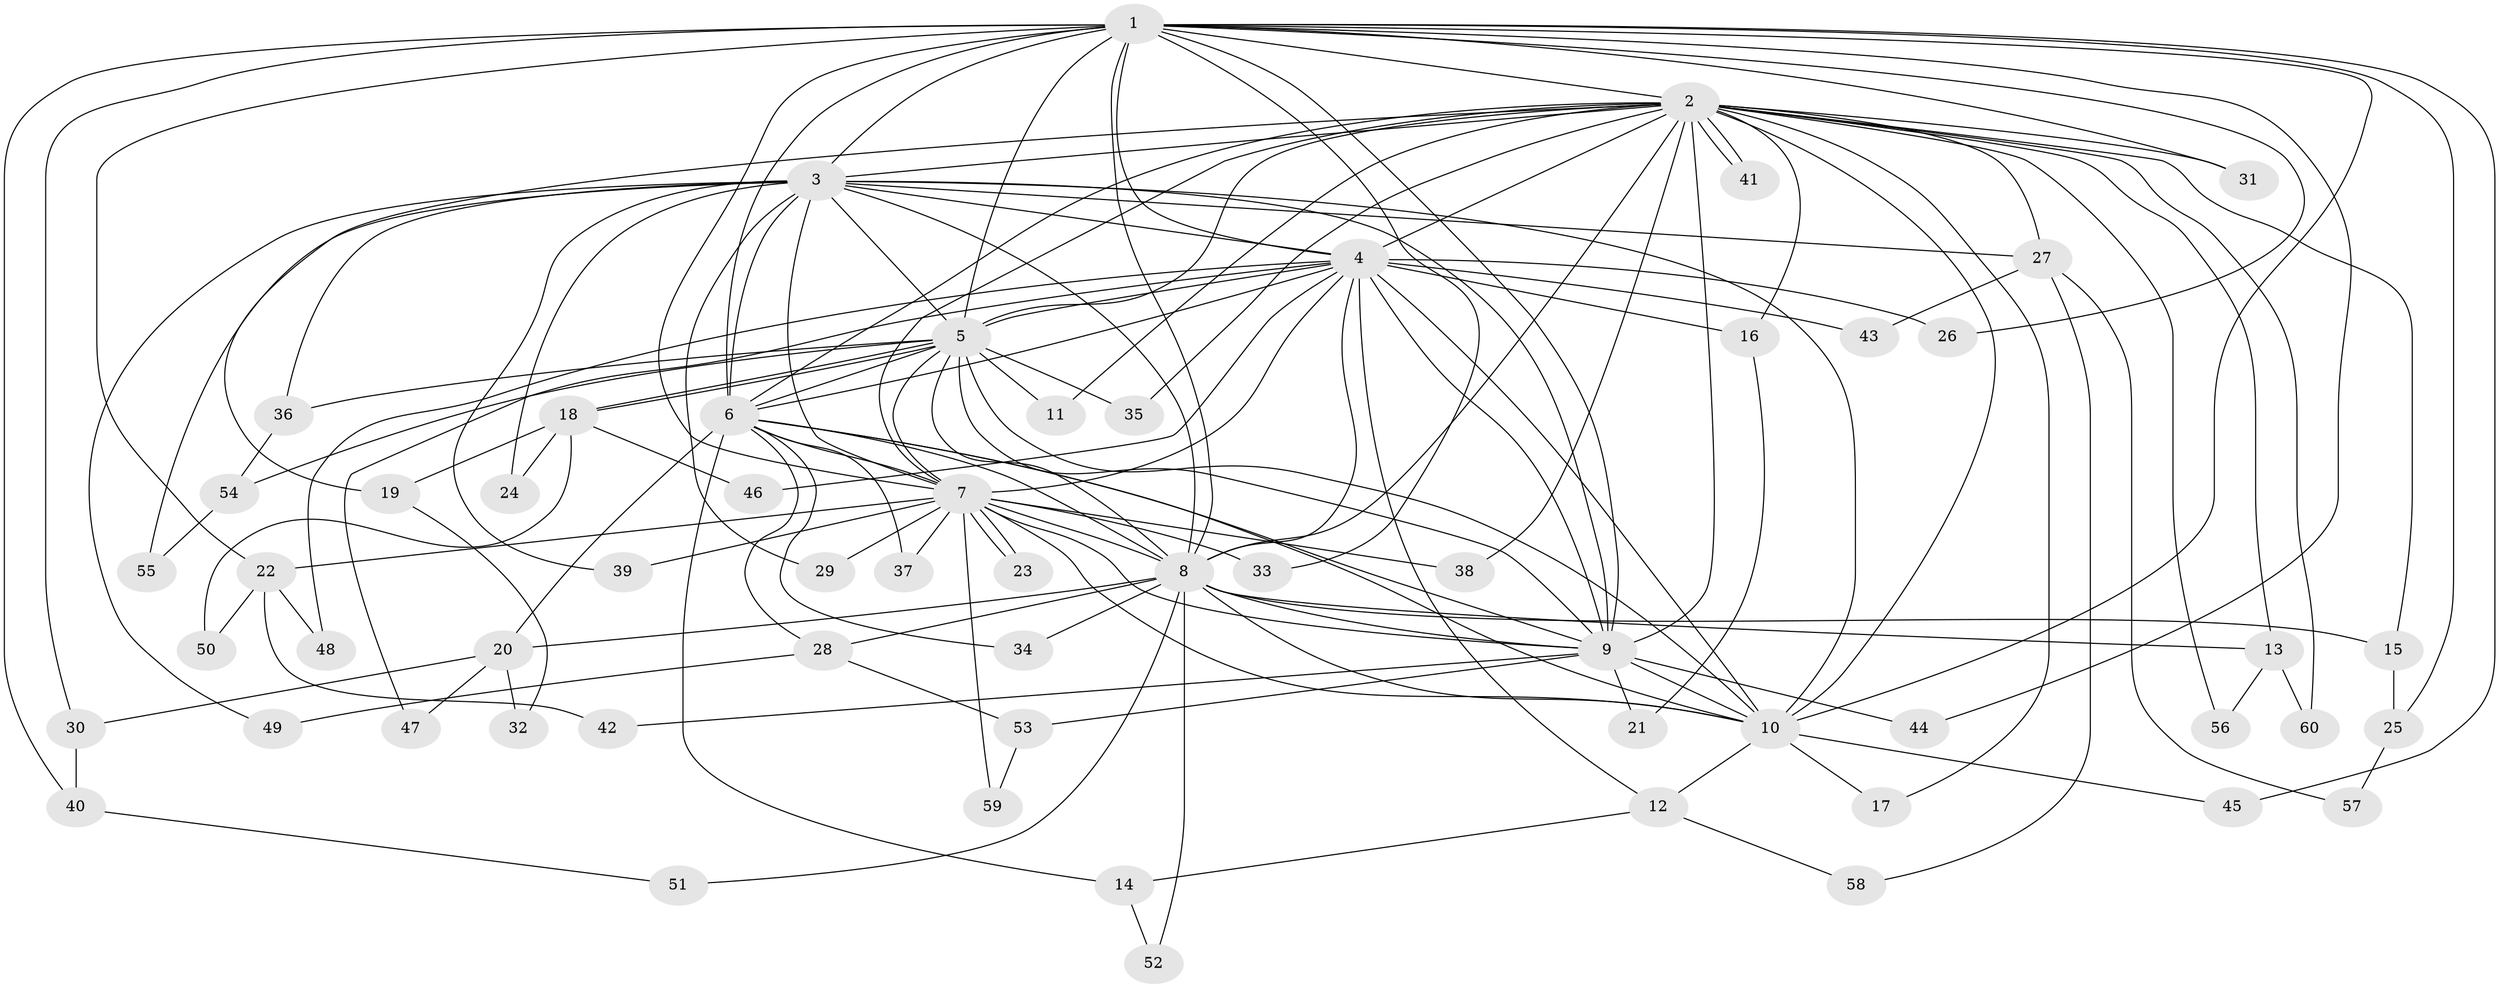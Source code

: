 // coarse degree distribution, {16: 0.022222222222222223, 22: 0.022222222222222223, 13: 0.022222222222222223, 14: 0.044444444444444446, 15: 0.044444444444444446, 20: 0.022222222222222223, 10: 0.022222222222222223, 2: 0.5777777777777777, 4: 0.06666666666666667, 3: 0.1111111111111111, 5: 0.044444444444444446}
// Generated by graph-tools (version 1.1) at 2025/23/03/03/25 07:23:44]
// undirected, 60 vertices, 145 edges
graph export_dot {
graph [start="1"]
  node [color=gray90,style=filled];
  1;
  2;
  3;
  4;
  5;
  6;
  7;
  8;
  9;
  10;
  11;
  12;
  13;
  14;
  15;
  16;
  17;
  18;
  19;
  20;
  21;
  22;
  23;
  24;
  25;
  26;
  27;
  28;
  29;
  30;
  31;
  32;
  33;
  34;
  35;
  36;
  37;
  38;
  39;
  40;
  41;
  42;
  43;
  44;
  45;
  46;
  47;
  48;
  49;
  50;
  51;
  52;
  53;
  54;
  55;
  56;
  57;
  58;
  59;
  60;
  1 -- 2;
  1 -- 3;
  1 -- 4;
  1 -- 5;
  1 -- 6;
  1 -- 7;
  1 -- 8;
  1 -- 9;
  1 -- 10;
  1 -- 22;
  1 -- 25;
  1 -- 26;
  1 -- 30;
  1 -- 31;
  1 -- 33;
  1 -- 40;
  1 -- 44;
  1 -- 45;
  2 -- 3;
  2 -- 4;
  2 -- 5;
  2 -- 6;
  2 -- 7;
  2 -- 8;
  2 -- 9;
  2 -- 10;
  2 -- 11;
  2 -- 13;
  2 -- 15;
  2 -- 16;
  2 -- 17;
  2 -- 19;
  2 -- 27;
  2 -- 31;
  2 -- 35;
  2 -- 38;
  2 -- 41;
  2 -- 41;
  2 -- 56;
  2 -- 60;
  3 -- 4;
  3 -- 5;
  3 -- 6;
  3 -- 7;
  3 -- 8;
  3 -- 9;
  3 -- 10;
  3 -- 24;
  3 -- 27;
  3 -- 29;
  3 -- 36;
  3 -- 39;
  3 -- 49;
  3 -- 55;
  4 -- 5;
  4 -- 6;
  4 -- 7;
  4 -- 8;
  4 -- 9;
  4 -- 10;
  4 -- 12;
  4 -- 16;
  4 -- 26;
  4 -- 43;
  4 -- 46;
  4 -- 47;
  4 -- 48;
  5 -- 6;
  5 -- 7;
  5 -- 8;
  5 -- 9;
  5 -- 10;
  5 -- 11;
  5 -- 18;
  5 -- 18;
  5 -- 35;
  5 -- 36;
  5 -- 54;
  6 -- 7;
  6 -- 8;
  6 -- 9;
  6 -- 10;
  6 -- 14;
  6 -- 20;
  6 -- 28;
  6 -- 34;
  6 -- 37;
  7 -- 8;
  7 -- 9;
  7 -- 10;
  7 -- 22;
  7 -- 23;
  7 -- 23;
  7 -- 29;
  7 -- 33;
  7 -- 37;
  7 -- 38;
  7 -- 39;
  7 -- 59;
  8 -- 9;
  8 -- 10;
  8 -- 13;
  8 -- 15;
  8 -- 20;
  8 -- 28;
  8 -- 34;
  8 -- 51;
  8 -- 52;
  9 -- 10;
  9 -- 21;
  9 -- 42;
  9 -- 44;
  9 -- 53;
  10 -- 12;
  10 -- 17;
  10 -- 45;
  12 -- 14;
  12 -- 58;
  13 -- 56;
  13 -- 60;
  14 -- 52;
  15 -- 25;
  16 -- 21;
  18 -- 19;
  18 -- 24;
  18 -- 46;
  18 -- 50;
  19 -- 32;
  20 -- 30;
  20 -- 32;
  20 -- 47;
  22 -- 42;
  22 -- 48;
  22 -- 50;
  25 -- 57;
  27 -- 43;
  27 -- 57;
  27 -- 58;
  28 -- 49;
  28 -- 53;
  30 -- 40;
  36 -- 54;
  40 -- 51;
  53 -- 59;
  54 -- 55;
}
